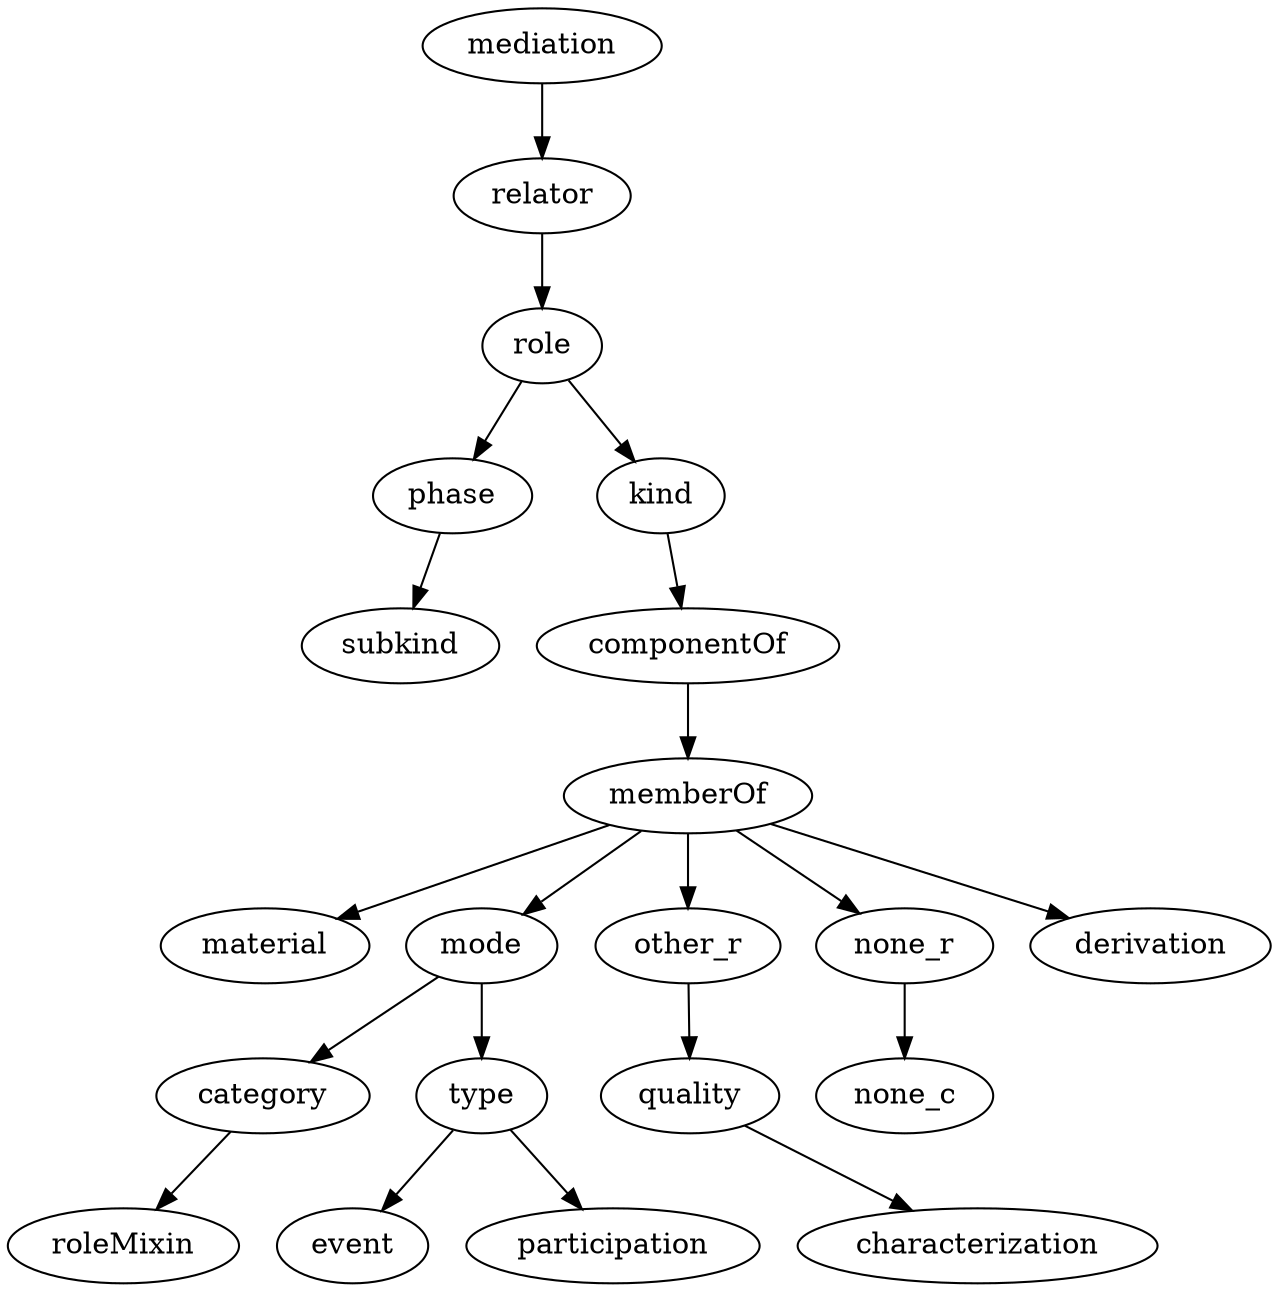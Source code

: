 strict digraph  {
mediation;
relator;
role;
phase;
kind;
subkind;
componentOf;
memberOf;
material;
mode;
other_r;
none_r;
derivation;
quality;
characterization;
category;
type;
roleMixin;
event;
participation;
none_c;
mediation -> relator;
relator -> role;
role -> phase;
role -> kind;
phase -> subkind;
kind -> componentOf;
componentOf -> memberOf;
memberOf -> material;
memberOf -> mode;
memberOf -> other_r;
memberOf -> none_r;
memberOf -> derivation;
mode -> category;
mode -> type;
other_r -> quality;
none_r -> none_c;
quality -> characterization;
category -> roleMixin;
type -> event;
type -> participation;
}
